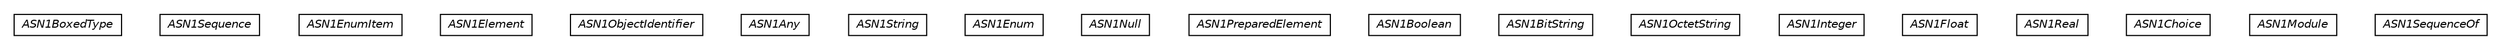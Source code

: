 #!/usr/local/bin/dot
#
# Class diagram 
# Generated by UMLGraph version R5_6-24-gf6e263 (http://www.umlgraph.org/)
#

digraph G {
	edge [fontname="Helvetica",fontsize=10,labelfontname="Helvetica",labelfontsize=10];
	node [fontname="Helvetica",fontsize=10,shape=plaintext];
	nodesep=0.25;
	ranksep=0.5;
	// org.universAAL.lddi.lib.ieeex73std.org.bn.annotations.ASN1BoxedType
	c683044 [label=<<table title="org.universAAL.lddi.lib.ieeex73std.org.bn.annotations.ASN1BoxedType" border="0" cellborder="1" cellspacing="0" cellpadding="2" port="p" href="./ASN1BoxedType.html">
		<tr><td><table border="0" cellspacing="0" cellpadding="1">
<tr><td align="center" balign="center"><font face="Helvetica-Oblique"> ASN1BoxedType </font></td></tr>
		</table></td></tr>
		</table>>, URL="./ASN1BoxedType.html", fontname="Helvetica", fontcolor="black", fontsize=10.0];
	// org.universAAL.lddi.lib.ieeex73std.org.bn.annotations.ASN1Sequence
	c683045 [label=<<table title="org.universAAL.lddi.lib.ieeex73std.org.bn.annotations.ASN1Sequence" border="0" cellborder="1" cellspacing="0" cellpadding="2" port="p" href="./ASN1Sequence.html">
		<tr><td><table border="0" cellspacing="0" cellpadding="1">
<tr><td align="center" balign="center"><font face="Helvetica-Oblique"> ASN1Sequence </font></td></tr>
		</table></td></tr>
		</table>>, URL="./ASN1Sequence.html", fontname="Helvetica", fontcolor="black", fontsize=10.0];
	// org.universAAL.lddi.lib.ieeex73std.org.bn.annotations.ASN1EnumItem
	c683046 [label=<<table title="org.universAAL.lddi.lib.ieeex73std.org.bn.annotations.ASN1EnumItem" border="0" cellborder="1" cellspacing="0" cellpadding="2" port="p" href="./ASN1EnumItem.html">
		<tr><td><table border="0" cellspacing="0" cellpadding="1">
<tr><td align="center" balign="center"><font face="Helvetica-Oblique"> ASN1EnumItem </font></td></tr>
		</table></td></tr>
		</table>>, URL="./ASN1EnumItem.html", fontname="Helvetica", fontcolor="black", fontsize=10.0];
	// org.universAAL.lddi.lib.ieeex73std.org.bn.annotations.ASN1Element
	c683047 [label=<<table title="org.universAAL.lddi.lib.ieeex73std.org.bn.annotations.ASN1Element" border="0" cellborder="1" cellspacing="0" cellpadding="2" port="p" href="./ASN1Element.html">
		<tr><td><table border="0" cellspacing="0" cellpadding="1">
<tr><td align="center" balign="center"><font face="Helvetica-Oblique"> ASN1Element </font></td></tr>
		</table></td></tr>
		</table>>, URL="./ASN1Element.html", fontname="Helvetica", fontcolor="black", fontsize=10.0];
	// org.universAAL.lddi.lib.ieeex73std.org.bn.annotations.ASN1ObjectIdentifier
	c683048 [label=<<table title="org.universAAL.lddi.lib.ieeex73std.org.bn.annotations.ASN1ObjectIdentifier" border="0" cellborder="1" cellspacing="0" cellpadding="2" port="p" href="./ASN1ObjectIdentifier.html">
		<tr><td><table border="0" cellspacing="0" cellpadding="1">
<tr><td align="center" balign="center"><font face="Helvetica-Oblique"> ASN1ObjectIdentifier </font></td></tr>
		</table></td></tr>
		</table>>, URL="./ASN1ObjectIdentifier.html", fontname="Helvetica", fontcolor="black", fontsize=10.0];
	// org.universAAL.lddi.lib.ieeex73std.org.bn.annotations.ASN1Any
	c683049 [label=<<table title="org.universAAL.lddi.lib.ieeex73std.org.bn.annotations.ASN1Any" border="0" cellborder="1" cellspacing="0" cellpadding="2" port="p" href="./ASN1Any.html">
		<tr><td><table border="0" cellspacing="0" cellpadding="1">
<tr><td align="center" balign="center"><font face="Helvetica-Oblique"> ASN1Any </font></td></tr>
		</table></td></tr>
		</table>>, URL="./ASN1Any.html", fontname="Helvetica", fontcolor="black", fontsize=10.0];
	// org.universAAL.lddi.lib.ieeex73std.org.bn.annotations.ASN1String
	c683050 [label=<<table title="org.universAAL.lddi.lib.ieeex73std.org.bn.annotations.ASN1String" border="0" cellborder="1" cellspacing="0" cellpadding="2" port="p" href="./ASN1String.html">
		<tr><td><table border="0" cellspacing="0" cellpadding="1">
<tr><td align="center" balign="center"><font face="Helvetica-Oblique"> ASN1String </font></td></tr>
		</table></td></tr>
		</table>>, URL="./ASN1String.html", fontname="Helvetica", fontcolor="black", fontsize=10.0];
	// org.universAAL.lddi.lib.ieeex73std.org.bn.annotations.ASN1Enum
	c683051 [label=<<table title="org.universAAL.lddi.lib.ieeex73std.org.bn.annotations.ASN1Enum" border="0" cellborder="1" cellspacing="0" cellpadding="2" port="p" href="./ASN1Enum.html">
		<tr><td><table border="0" cellspacing="0" cellpadding="1">
<tr><td align="center" balign="center"><font face="Helvetica-Oblique"> ASN1Enum </font></td></tr>
		</table></td></tr>
		</table>>, URL="./ASN1Enum.html", fontname="Helvetica", fontcolor="black", fontsize=10.0];
	// org.universAAL.lddi.lib.ieeex73std.org.bn.annotations.ASN1Null
	c683052 [label=<<table title="org.universAAL.lddi.lib.ieeex73std.org.bn.annotations.ASN1Null" border="0" cellborder="1" cellspacing="0" cellpadding="2" port="p" href="./ASN1Null.html">
		<tr><td><table border="0" cellspacing="0" cellpadding="1">
<tr><td align="center" balign="center"><font face="Helvetica-Oblique"> ASN1Null </font></td></tr>
		</table></td></tr>
		</table>>, URL="./ASN1Null.html", fontname="Helvetica", fontcolor="black", fontsize=10.0];
	// org.universAAL.lddi.lib.ieeex73std.org.bn.annotations.ASN1PreparedElement
	c683053 [label=<<table title="org.universAAL.lddi.lib.ieeex73std.org.bn.annotations.ASN1PreparedElement" border="0" cellborder="1" cellspacing="0" cellpadding="2" port="p" href="./ASN1PreparedElement.html">
		<tr><td><table border="0" cellspacing="0" cellpadding="1">
<tr><td align="center" balign="center"><font face="Helvetica-Oblique"> ASN1PreparedElement </font></td></tr>
		</table></td></tr>
		</table>>, URL="./ASN1PreparedElement.html", fontname="Helvetica", fontcolor="black", fontsize=10.0];
	// org.universAAL.lddi.lib.ieeex73std.org.bn.annotations.ASN1Boolean
	c683054 [label=<<table title="org.universAAL.lddi.lib.ieeex73std.org.bn.annotations.ASN1Boolean" border="0" cellborder="1" cellspacing="0" cellpadding="2" port="p" href="./ASN1Boolean.html">
		<tr><td><table border="0" cellspacing="0" cellpadding="1">
<tr><td align="center" balign="center"><font face="Helvetica-Oblique"> ASN1Boolean </font></td></tr>
		</table></td></tr>
		</table>>, URL="./ASN1Boolean.html", fontname="Helvetica", fontcolor="black", fontsize=10.0];
	// org.universAAL.lddi.lib.ieeex73std.org.bn.annotations.ASN1BitString
	c683055 [label=<<table title="org.universAAL.lddi.lib.ieeex73std.org.bn.annotations.ASN1BitString" border="0" cellborder="1" cellspacing="0" cellpadding="2" port="p" href="./ASN1BitString.html">
		<tr><td><table border="0" cellspacing="0" cellpadding="1">
<tr><td align="center" balign="center"><font face="Helvetica-Oblique"> ASN1BitString </font></td></tr>
		</table></td></tr>
		</table>>, URL="./ASN1BitString.html", fontname="Helvetica", fontcolor="black", fontsize=10.0];
	// org.universAAL.lddi.lib.ieeex73std.org.bn.annotations.ASN1OctetString
	c683056 [label=<<table title="org.universAAL.lddi.lib.ieeex73std.org.bn.annotations.ASN1OctetString" border="0" cellborder="1" cellspacing="0" cellpadding="2" port="p" href="./ASN1OctetString.html">
		<tr><td><table border="0" cellspacing="0" cellpadding="1">
<tr><td align="center" balign="center"><font face="Helvetica-Oblique"> ASN1OctetString </font></td></tr>
		</table></td></tr>
		</table>>, URL="./ASN1OctetString.html", fontname="Helvetica", fontcolor="black", fontsize=10.0];
	// org.universAAL.lddi.lib.ieeex73std.org.bn.annotations.ASN1Integer
	c683057 [label=<<table title="org.universAAL.lddi.lib.ieeex73std.org.bn.annotations.ASN1Integer" border="0" cellborder="1" cellspacing="0" cellpadding="2" port="p" href="./ASN1Integer.html">
		<tr><td><table border="0" cellspacing="0" cellpadding="1">
<tr><td align="center" balign="center"><font face="Helvetica-Oblique"> ASN1Integer </font></td></tr>
		</table></td></tr>
		</table>>, URL="./ASN1Integer.html", fontname="Helvetica", fontcolor="black", fontsize=10.0];
	// org.universAAL.lddi.lib.ieeex73std.org.bn.annotations.ASN1Float
	c683058 [label=<<table title="org.universAAL.lddi.lib.ieeex73std.org.bn.annotations.ASN1Float" border="0" cellborder="1" cellspacing="0" cellpadding="2" port="p" href="./ASN1Float.html">
		<tr><td><table border="0" cellspacing="0" cellpadding="1">
<tr><td align="center" balign="center"><font face="Helvetica-Oblique"> ASN1Float </font></td></tr>
		</table></td></tr>
		</table>>, URL="./ASN1Float.html", fontname="Helvetica", fontcolor="black", fontsize=10.0];
	// org.universAAL.lddi.lib.ieeex73std.org.bn.annotations.ASN1Real
	c683059 [label=<<table title="org.universAAL.lddi.lib.ieeex73std.org.bn.annotations.ASN1Real" border="0" cellborder="1" cellspacing="0" cellpadding="2" port="p" href="./ASN1Real.html">
		<tr><td><table border="0" cellspacing="0" cellpadding="1">
<tr><td align="center" balign="center"><font face="Helvetica-Oblique"> ASN1Real </font></td></tr>
		</table></td></tr>
		</table>>, URL="./ASN1Real.html", fontname="Helvetica", fontcolor="black", fontsize=10.0];
	// org.universAAL.lddi.lib.ieeex73std.org.bn.annotations.ASN1Choice
	c683060 [label=<<table title="org.universAAL.lddi.lib.ieeex73std.org.bn.annotations.ASN1Choice" border="0" cellborder="1" cellspacing="0" cellpadding="2" port="p" href="./ASN1Choice.html">
		<tr><td><table border="0" cellspacing="0" cellpadding="1">
<tr><td align="center" balign="center"><font face="Helvetica-Oblique"> ASN1Choice </font></td></tr>
		</table></td></tr>
		</table>>, URL="./ASN1Choice.html", fontname="Helvetica", fontcolor="black", fontsize=10.0];
	// org.universAAL.lddi.lib.ieeex73std.org.bn.annotations.ASN1Module
	c683061 [label=<<table title="org.universAAL.lddi.lib.ieeex73std.org.bn.annotations.ASN1Module" border="0" cellborder="1" cellspacing="0" cellpadding="2" port="p" href="./ASN1Module.html">
		<tr><td><table border="0" cellspacing="0" cellpadding="1">
<tr><td align="center" balign="center"><font face="Helvetica-Oblique"> ASN1Module </font></td></tr>
		</table></td></tr>
		</table>>, URL="./ASN1Module.html", fontname="Helvetica", fontcolor="black", fontsize=10.0];
	// org.universAAL.lddi.lib.ieeex73std.org.bn.annotations.ASN1SequenceOf
	c683062 [label=<<table title="org.universAAL.lddi.lib.ieeex73std.org.bn.annotations.ASN1SequenceOf" border="0" cellborder="1" cellspacing="0" cellpadding="2" port="p" href="./ASN1SequenceOf.html">
		<tr><td><table border="0" cellspacing="0" cellpadding="1">
<tr><td align="center" balign="center"><font face="Helvetica-Oblique"> ASN1SequenceOf </font></td></tr>
		</table></td></tr>
		</table>>, URL="./ASN1SequenceOf.html", fontname="Helvetica", fontcolor="black", fontsize=10.0];
}

